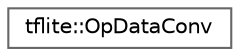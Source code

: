 digraph "Graphical Class Hierarchy"
{
 // LATEX_PDF_SIZE
  bgcolor="transparent";
  edge [fontname=Helvetica,fontsize=10,labelfontname=Helvetica,labelfontsize=10];
  node [fontname=Helvetica,fontsize=10,shape=box,height=0.2,width=0.4];
  rankdir="LR";
  Node0 [id="Node000000",label="tflite::OpDataConv",height=0.2,width=0.4,color="grey40", fillcolor="white", style="filled",URL="$structtflite_1_1_op_data_conv.html",tooltip=" "];
}
